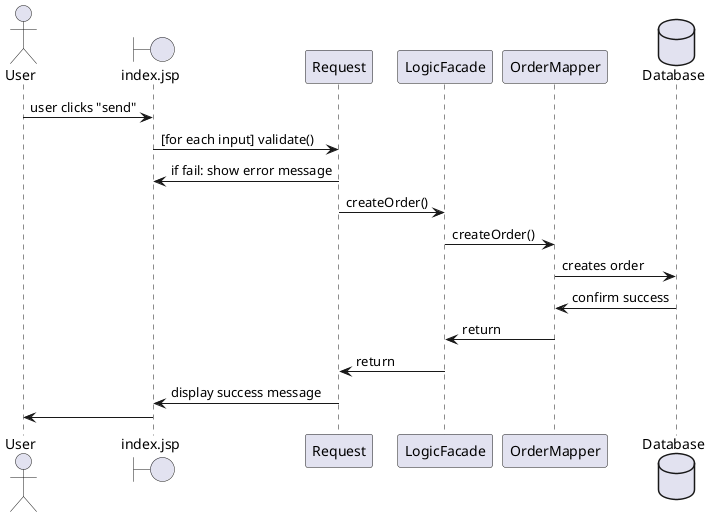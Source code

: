 @startuml

Actor User as user
boundary "index.jsp" as request
participant "Request" as req
participant LogicFacade
participant OrderMapper
database "Database" as database

user -> request : user clicks "send"
request -> req : [for each input] validate()
req -> request : if fail: show error message
req -> LogicFacade : createOrder()
LogicFacade -> OrderMapper : createOrder()
OrderMapper -> database : creates order
database -> OrderMapper : confirm success
OrderMapper -> LogicFacade : return
LogicFacade -> req : return
req -> request : display success message
request -> user

@enduml